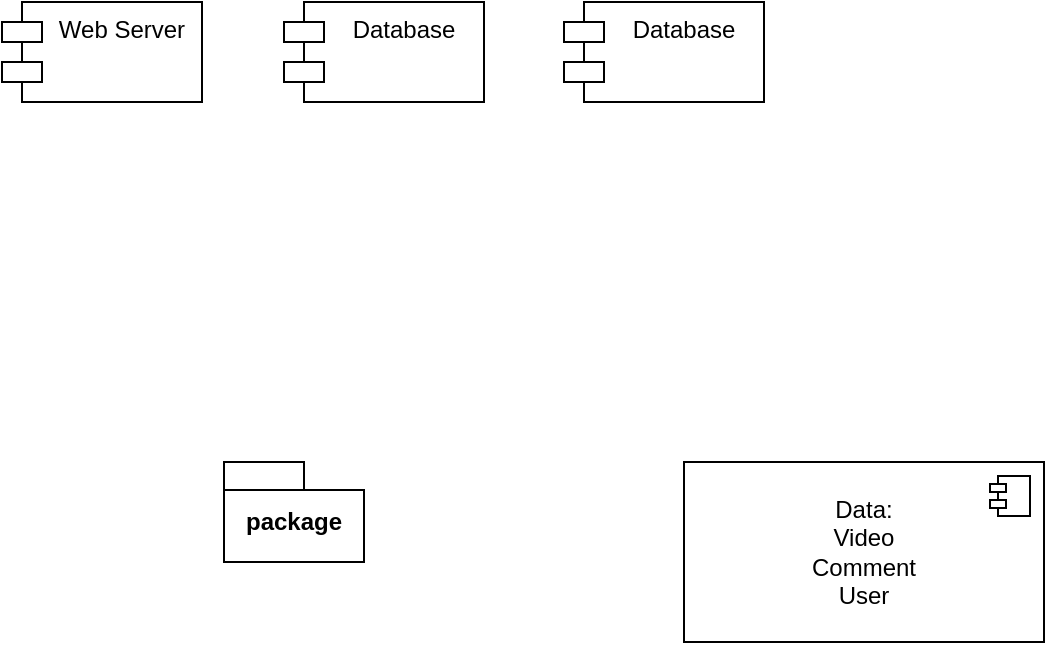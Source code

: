 <mxfile version="25.0.3">
  <diagram name="Page-1" id="K5uZHWuYmvXRJdDWvrcO">
    <mxGraphModel dx="1290" dy="557" grid="1" gridSize="10" guides="1" tooltips="1" connect="1" arrows="1" fold="1" page="1" pageScale="1" pageWidth="850" pageHeight="1100" math="0" shadow="0">
      <root>
        <mxCell id="0" />
        <mxCell id="1" parent="0" />
        <mxCell id="9FboqDBzAEqwBqU-InhN-2" value="Web Server" style="shape=module;align=left;spacingLeft=20;align=center;verticalAlign=top;whiteSpace=wrap;html=1;" vertex="1" parent="1">
          <mxGeometry x="99" y="60" width="100" height="50" as="geometry" />
        </mxCell>
        <mxCell id="9FboqDBzAEqwBqU-InhN-3" value="package" style="shape=folder;fontStyle=1;spacingTop=10;tabWidth=40;tabHeight=14;tabPosition=left;html=1;whiteSpace=wrap;" vertex="1" parent="1">
          <mxGeometry x="210" y="290" width="70" height="50" as="geometry" />
        </mxCell>
        <mxCell id="9FboqDBzAEqwBqU-InhN-4" value="Data:&lt;br&gt;Video&lt;div&gt;Comment&lt;/div&gt;&lt;div&gt;User&lt;/div&gt;" style="html=1;dropTarget=0;whiteSpace=wrap;" vertex="1" parent="1">
          <mxGeometry x="440" y="290" width="180" height="90" as="geometry" />
        </mxCell>
        <mxCell id="9FboqDBzAEqwBqU-InhN-5" value="" style="shape=module;jettyWidth=8;jettyHeight=4;" vertex="1" parent="9FboqDBzAEqwBqU-InhN-4">
          <mxGeometry x="1" width="20" height="20" relative="1" as="geometry">
            <mxPoint x="-27" y="7" as="offset" />
          </mxGeometry>
        </mxCell>
        <mxCell id="9FboqDBzAEqwBqU-InhN-6" value="Database" style="shape=module;align=left;spacingLeft=20;align=center;verticalAlign=top;whiteSpace=wrap;html=1;" vertex="1" parent="1">
          <mxGeometry x="240" y="60" width="100" height="50" as="geometry" />
        </mxCell>
        <mxCell id="9FboqDBzAEqwBqU-InhN-7" value="Database" style="shape=module;align=left;spacingLeft=20;align=center;verticalAlign=top;whiteSpace=wrap;html=1;" vertex="1" parent="1">
          <mxGeometry x="380" y="60" width="100" height="50" as="geometry" />
        </mxCell>
      </root>
    </mxGraphModel>
  </diagram>
</mxfile>
